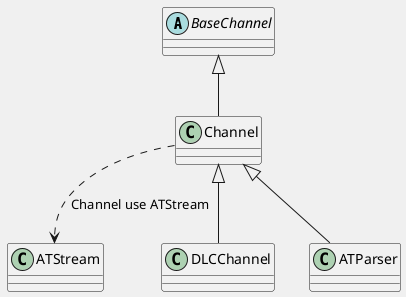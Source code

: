 @startuml
skinparam BackgroundColor F0F0F0

abstract class BaseChannel

BaseChannel <|-- Channel

Channel ..> ATStream: Channel use ATStream

Channel <|-- DLCChannel
Channel <|-- ATParser

@enduml
